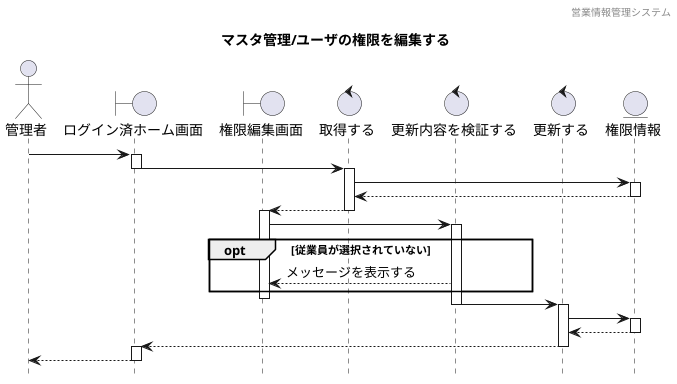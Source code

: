 @startuml sequence

hide footbox
header 営業情報管理システム
title マスタ管理/ユーザの権限を編集する

' actor "" as 
actor "管理者" as a1

' boundary "" as
boundary "ログイン済ホーム画面" as b1
boundary "権限編集画面" as b2 

' control "" as
control "取得する" as c1 
control "更新内容を検証する" as c2
control "更新する" as c3

' entity "" as
entity "権限情報" as e1

a1 -> b1
activate b1
b1 -> c1
deactivate b1
activate c1
c1 -> e1
activate e1
e1 --> c1
deactivate e1
c1 --> b2
deactivate c1
activate b2
b2 -> c2
activate c2
opt 従業員が選択されていない
c2 --> b2 : メッセージを表示する
end
deactivate b2
c2 -> c3
deactivate c2
activate c3
c3 -> e1
activate e1
e1 --> c3
deactivate e1
c3 --> b1
deactivate c3
activate b1
b1 --> a1
deactivate b1

@enduml